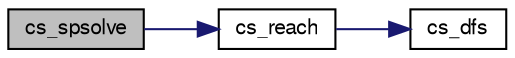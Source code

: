 digraph G
{
  edge [fontname="FreeSans",fontsize=10,labelfontname="FreeSans",labelfontsize=10];
  node [fontname="FreeSans",fontsize=10,shape=record];
  rankdir=LR;
  Node1 [label="cs_spsolve",height=0.2,width=0.4,color="black", fillcolor="grey75", style="filled" fontcolor="black"];
  Node1 -> Node2 [color="midnightblue",fontsize=10,style="solid",fontname="FreeSans"];
  Node2 [label="cs_reach",height=0.2,width=0.4,color="black", fillcolor="white", style="filled",URL="$cs_8c.html#9ec7f8c7e89af292aeb734df017aecc0"];
  Node2 -> Node3 [color="midnightblue",fontsize=10,style="solid",fontname="FreeSans"];
  Node3 [label="cs_dfs",height=0.2,width=0.4,color="black", fillcolor="white", style="filled",URL="$cs_8c.html#a2d683eb04f79a4643fbe50038e641bd"];
}
